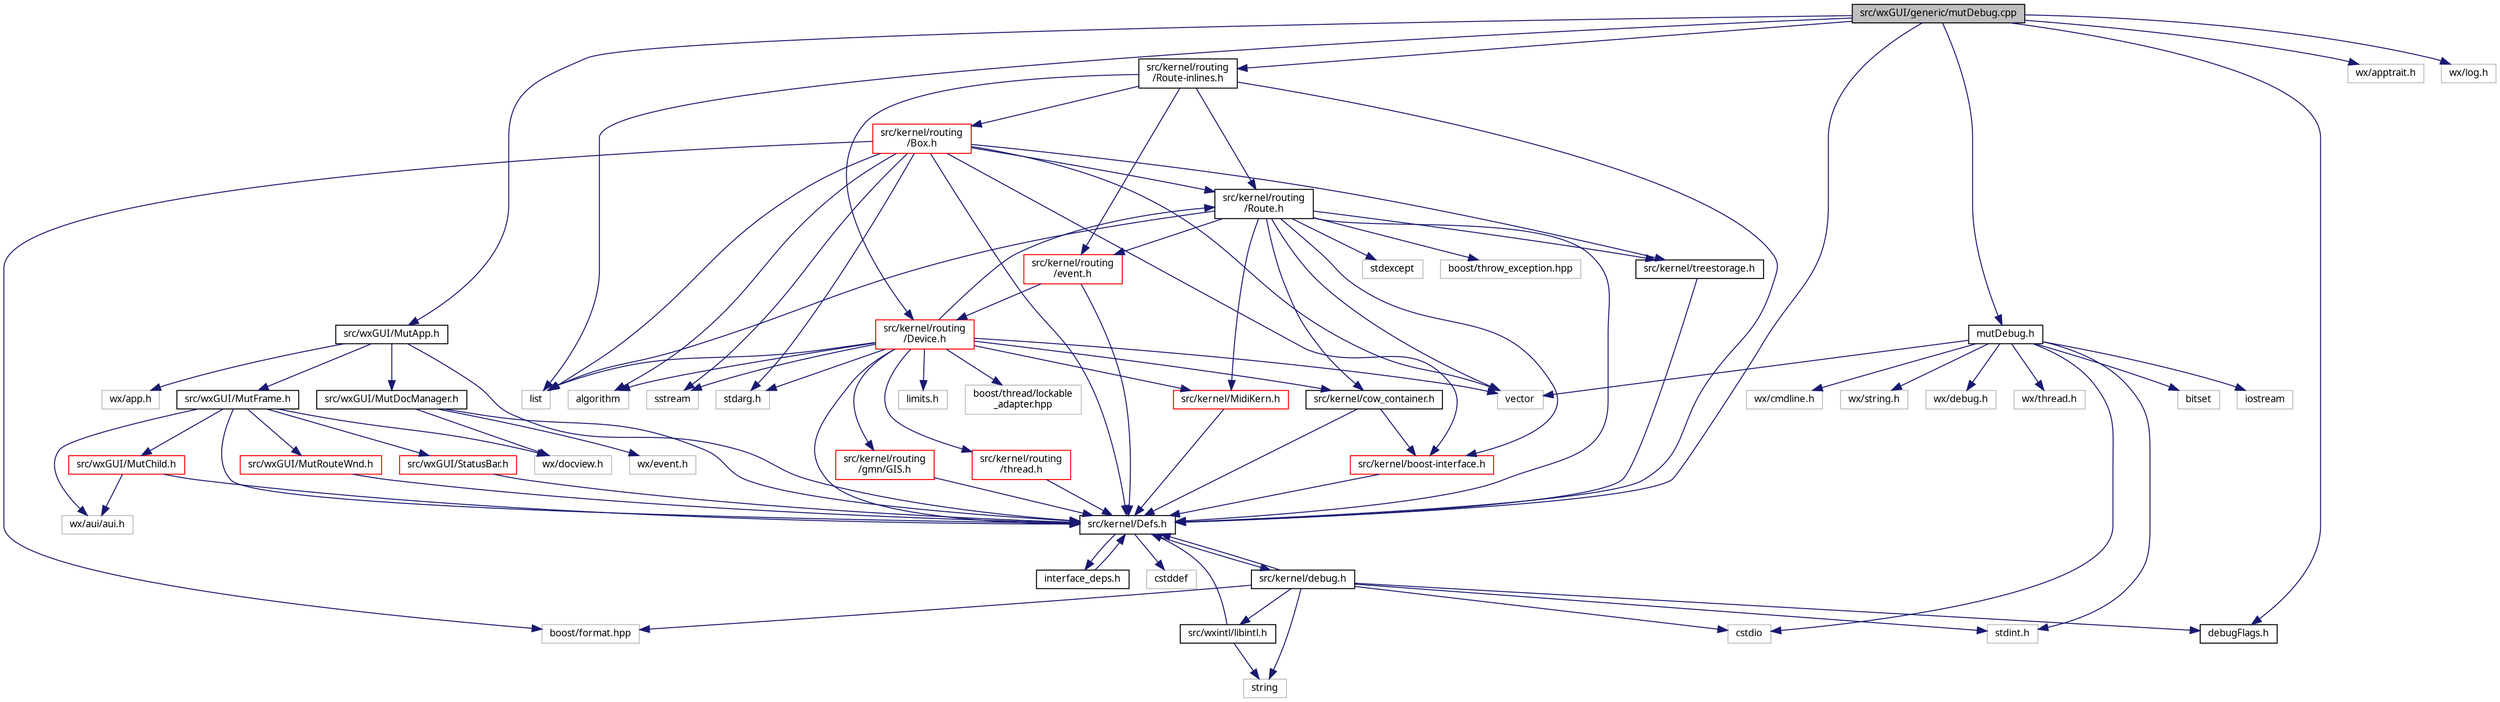 digraph "src/wxGUI/generic/mutDebug.cpp"
{
  edge [fontname="Sans",fontsize="10",labelfontname="Sans",labelfontsize="10"];
  node [fontname="Sans",fontsize="10",shape=record];
  Node0 [label="src/wxGUI/generic/mutDebug.cpp",height=0.2,width=0.4,color="black", fillcolor="grey75", style="filled", fontcolor="black"];
  Node0 -> Node1 [color="midnightblue",fontsize="10",style="solid",fontname="Sans"];
  Node1 [label="src/kernel/Defs.h",height=0.2,width=0.4,color="black", fillcolor="white", style="filled",URL="$d1/d73/Defs_8h.html",tooltip="Common definitions. "];
  Node1 -> Node2 [color="midnightblue",fontsize="10",style="solid",fontname="Sans"];
  Node2 [label="interface_deps.h",height=0.2,width=0.4,color="black", fillcolor="white", style="filled",URL="$de/ddd/interface__deps_8h.html"];
  Node2 -> Node1 [color="midnightblue",fontsize="10",style="solid",fontname="Sans"];
  Node1 -> Node3 [color="midnightblue",fontsize="10",style="solid",fontname="Sans"];
  Node3 [label="cstddef",height=0.2,width=0.4,color="grey75", fillcolor="white", style="filled"];
  Node1 -> Node4 [color="midnightblue",fontsize="10",style="solid",fontname="Sans"];
  Node4 [label="src/kernel/debug.h",height=0.2,width=0.4,color="black", fillcolor="white", style="filled",URL="$db/d16/debug_8h.html"];
  Node4 -> Node1 [color="midnightblue",fontsize="10",style="solid",fontname="Sans"];
  Node4 -> Node5 [color="midnightblue",fontsize="10",style="solid",fontname="Sans"];
  Node5 [label="src/wxintl/libintl.h",height=0.2,width=0.4,color="black", fillcolor="white", style="filled",URL="$d4/d64/libintl_8h.html"];
  Node5 -> Node1 [color="midnightblue",fontsize="10",style="solid",fontname="Sans"];
  Node5 -> Node6 [color="midnightblue",fontsize="10",style="solid",fontname="Sans"];
  Node6 [label="string",height=0.2,width=0.4,color="grey75", fillcolor="white", style="filled"];
  Node4 -> Node6 [color="midnightblue",fontsize="10",style="solid",fontname="Sans"];
  Node4 -> Node7 [color="midnightblue",fontsize="10",style="solid",fontname="Sans"];
  Node7 [label="cstdio",height=0.2,width=0.4,color="grey75", fillcolor="white", style="filled"];
  Node4 -> Node8 [color="midnightblue",fontsize="10",style="solid",fontname="Sans"];
  Node8 [label="boost/format.hpp",height=0.2,width=0.4,color="grey75", fillcolor="white", style="filled"];
  Node4 -> Node9 [color="midnightblue",fontsize="10",style="solid",fontname="Sans"];
  Node9 [label="stdint.h",height=0.2,width=0.4,color="grey75", fillcolor="white", style="filled"];
  Node4 -> Node10 [color="midnightblue",fontsize="10",style="solid",fontname="Sans"];
  Node10 [label="debugFlags.h",height=0.2,width=0.4,color="black", fillcolor="white", style="filled",URL="$d4/dab/debugFlags_8h.html",tooltip="Debug flags for mutabor debug mode. "];
  Node0 -> Node11 [color="midnightblue",fontsize="10",style="solid",fontname="Sans"];
  Node11 [label="src/wxGUI/MutApp.h",height=0.2,width=0.4,color="black", fillcolor="white", style="filled",URL="$db/dc1/MutApp_8h.html"];
  Node11 -> Node1 [color="midnightblue",fontsize="10",style="solid",fontname="Sans"];
  Node11 -> Node12 [color="midnightblue",fontsize="10",style="solid",fontname="Sans"];
  Node12 [label="src/wxGUI/MutFrame.h",height=0.2,width=0.4,color="black", fillcolor="white", style="filled",URL="$dd/db5/MutFrame_8h.html"];
  Node12 -> Node1 [color="midnightblue",fontsize="10",style="solid",fontname="Sans"];
  Node12 -> Node13 [color="midnightblue",fontsize="10",style="solid",fontname="Sans"];
  Node13 [label="src/wxGUI/MutChild.h",height=0.2,width=0.4,color="red", fillcolor="white", style="filled",URL="$d2/df9/MutChild_8h.html",tooltip="Mutabor Mutabor Child Frame management. "];
  Node13 -> Node1 [color="midnightblue",fontsize="10",style="solid",fontname="Sans"];
  Node13 -> Node71 [color="midnightblue",fontsize="10",style="solid",fontname="Sans"];
  Node71 [label="wx/aui/aui.h",height=0.2,width=0.4,color="grey75", fillcolor="white", style="filled"];
  Node12 -> Node72 [color="midnightblue",fontsize="10",style="solid",fontname="Sans"];
  Node72 [label="src/wxGUI/MutRouteWnd.h",height=0.2,width=0.4,color="red", fillcolor="white", style="filled",URL="$d3/dd7/MutRouteWnd_8h.html"];
  Node72 -> Node1 [color="midnightblue",fontsize="10",style="solid",fontname="Sans"];
  Node12 -> Node118 [color="midnightblue",fontsize="10",style="solid",fontname="Sans"];
  Node118 [label="src/wxGUI/StatusBar.h",height=0.2,width=0.4,color="red", fillcolor="white", style="filled",URL="$d9/d6e/StatusBar_8h.html"];
  Node118 -> Node1 [color="midnightblue",fontsize="10",style="solid",fontname="Sans"];
  Node12 -> Node71 [color="midnightblue",fontsize="10",style="solid",fontname="Sans"];
  Node12 -> Node106 [color="midnightblue",fontsize="10",style="solid",fontname="Sans"];
  Node106 [label="wx/docview.h",height=0.2,width=0.4,color="grey75", fillcolor="white", style="filled"];
  Node11 -> Node124 [color="midnightblue",fontsize="10",style="solid",fontname="Sans"];
  Node124 [label="src/wxGUI/MutDocManager.h",height=0.2,width=0.4,color="black", fillcolor="white", style="filled",URL="$df/d7f/MutDocManager_8h.html"];
  Node124 -> Node1 [color="midnightblue",fontsize="10",style="solid",fontname="Sans"];
  Node124 -> Node106 [color="midnightblue",fontsize="10",style="solid",fontname="Sans"];
  Node124 -> Node125 [color="midnightblue",fontsize="10",style="solid",fontname="Sans"];
  Node125 [label="wx/event.h",height=0.2,width=0.4,color="grey75", fillcolor="white", style="filled"];
  Node11 -> Node126 [color="midnightblue",fontsize="10",style="solid",fontname="Sans"];
  Node126 [label="wx/app.h",height=0.2,width=0.4,color="grey75", fillcolor="white", style="filled"];
  Node0 -> Node127 [color="midnightblue",fontsize="10",style="solid",fontname="Sans"];
  Node127 [label="wx/apptrait.h",height=0.2,width=0.4,color="grey75", fillcolor="white", style="filled"];
  Node0 -> Node128 [color="midnightblue",fontsize="10",style="solid",fontname="Sans"];
  Node128 [label="wx/log.h",height=0.2,width=0.4,color="grey75", fillcolor="white", style="filled"];
  Node0 -> Node24 [color="midnightblue",fontsize="10",style="solid",fontname="Sans"];
  Node24 [label="mutDebug.h",height=0.2,width=0.4,color="black", fillcolor="white", style="filled",URL="$de/de1/mutDebug_8h.html",tooltip="Main debugging functions. "];
  Node24 -> Node25 [color="midnightblue",fontsize="10",style="solid",fontname="Sans"];
  Node25 [label="bitset",height=0.2,width=0.4,color="grey75", fillcolor="white", style="filled"];
  Node24 -> Node19 [color="midnightblue",fontsize="10",style="solid",fontname="Sans"];
  Node19 [label="iostream",height=0.2,width=0.4,color="grey75", fillcolor="white", style="filled"];
  Node24 -> Node7 [color="midnightblue",fontsize="10",style="solid",fontname="Sans"];
  Node24 -> Node26 [color="midnightblue",fontsize="10",style="solid",fontname="Sans"];
  Node26 [label="vector",height=0.2,width=0.4,color="grey75", fillcolor="white", style="filled"];
  Node24 -> Node9 [color="midnightblue",fontsize="10",style="solid",fontname="Sans"];
  Node24 -> Node27 [color="midnightblue",fontsize="10",style="solid",fontname="Sans"];
  Node27 [label="wx/cmdline.h",height=0.2,width=0.4,color="grey75", fillcolor="white", style="filled"];
  Node24 -> Node28 [color="midnightblue",fontsize="10",style="solid",fontname="Sans"];
  Node28 [label="wx/string.h",height=0.2,width=0.4,color="grey75", fillcolor="white", style="filled"];
  Node24 -> Node29 [color="midnightblue",fontsize="10",style="solid",fontname="Sans"];
  Node29 [label="wx/debug.h",height=0.2,width=0.4,color="grey75", fillcolor="white", style="filled"];
  Node24 -> Node30 [color="midnightblue",fontsize="10",style="solid",fontname="Sans"];
  Node30 [label="wx/thread.h",height=0.2,width=0.4,color="grey75", fillcolor="white", style="filled"];
  Node0 -> Node21 [color="midnightblue",fontsize="10",style="solid",fontname="Sans"];
  Node21 [label="list",height=0.2,width=0.4,color="grey75", fillcolor="white", style="filled"];
  Node0 -> Node129 [color="midnightblue",fontsize="10",style="solid",fontname="Sans"];
  Node129 [label="src/kernel/routing\l/Route-inlines.h",height=0.2,width=0.4,color="black", fillcolor="white", style="filled",URL="$d2/d2c/Route-inlines_8h.html"];
  Node129 -> Node1 [color="midnightblue",fontsize="10",style="solid",fontname="Sans"];
  Node129 -> Node37 [color="midnightblue",fontsize="10",style="solid",fontname="Sans"];
  Node37 [label="src/kernel/routing\l/Route.h",height=0.2,width=0.4,color="black", fillcolor="white", style="filled",URL="$d1/d65/Route_8h.html",tooltip="Routing. "];
  Node37 -> Node1 [color="midnightblue",fontsize="10",style="solid",fontname="Sans"];
  Node37 -> Node38 [color="midnightblue",fontsize="10",style="solid",fontname="Sans"];
  Node38 [label="src/kernel/cow_container.h",height=0.2,width=0.4,color="black", fillcolor="white", style="filled",URL="$da/d28/cow__container_8h.html",tooltip="Copy on write container. "];
  Node38 -> Node1 [color="midnightblue",fontsize="10",style="solid",fontname="Sans"];
  Node38 -> Node34 [color="midnightblue",fontsize="10",style="solid",fontname="Sans"];
  Node34 [label="src/kernel/boost-interface.h",height=0.2,width=0.4,color="red", fillcolor="white", style="filled",URL="$d1/da4/boost-interface_8h.html",tooltip="Interface to the boost library. "];
  Node34 -> Node1 [color="midnightblue",fontsize="10",style="solid",fontname="Sans"];
  Node37 -> Node39 [color="midnightblue",fontsize="10",style="solid",fontname="Sans"];
  Node39 [label="src/kernel/MidiKern.h",height=0.2,width=0.4,color="red", fillcolor="white", style="filled",URL="$da/dfd/MidiKern_8h.html"];
  Node39 -> Node1 [color="midnightblue",fontsize="10",style="solid",fontname="Sans"];
  Node37 -> Node33 [color="midnightblue",fontsize="10",style="solid",fontname="Sans"];
  Node33 [label="src/kernel/treestorage.h",height=0.2,width=0.4,color="black", fillcolor="white", style="filled",URL="$db/dbe/treestorage_8h.html",tooltip="abstract class for tree like storage "];
  Node33 -> Node1 [color="midnightblue",fontsize="10",style="solid",fontname="Sans"];
  Node37 -> Node34 [color="midnightblue",fontsize="10",style="solid",fontname="Sans"];
  Node37 -> Node21 [color="midnightblue",fontsize="10",style="solid",fontname="Sans"];
  Node37 -> Node26 [color="midnightblue",fontsize="10",style="solid",fontname="Sans"];
  Node37 -> Node41 [color="midnightblue",fontsize="10",style="solid",fontname="Sans"];
  Node41 [label="stdexcept",height=0.2,width=0.4,color="grey75", fillcolor="white", style="filled"];
  Node37 -> Node42 [color="midnightblue",fontsize="10",style="solid",fontname="Sans"];
  Node42 [label="boost/throw_exception.hpp",height=0.2,width=0.4,color="grey75", fillcolor="white", style="filled"];
  Node37 -> Node43 [color="midnightblue",fontsize="10",style="solid",fontname="Sans"];
  Node43 [label="src/kernel/routing\l/event.h",height=0.2,width=0.4,color="red", fillcolor="white", style="filled",URL="$dd/d20/event_8h.html"];
  Node43 -> Node1 [color="midnightblue",fontsize="10",style="solid",fontname="Sans"];
  Node43 -> Node44 [color="midnightblue",fontsize="10",style="solid",fontname="Sans"];
  Node44 [label="src/kernel/routing\l/Device.h",height=0.2,width=0.4,color="red", fillcolor="white", style="filled",URL="$de/d05/Device_8h.html",tooltip="Routing. "];
  Node44 -> Node1 [color="midnightblue",fontsize="10",style="solid",fontname="Sans"];
  Node44 -> Node38 [color="midnightblue",fontsize="10",style="solid",fontname="Sans"];
  Node44 -> Node45 [color="midnightblue",fontsize="10",style="solid",fontname="Sans"];
  Node45 [label="src/kernel/routing\l/gmn/GIS.h",height=0.2,width=0.4,color="red", fillcolor="white", style="filled",URL="$dd/d4d/GIS_8h.html"];
  Node45 -> Node1 [color="midnightblue",fontsize="10",style="solid",fontname="Sans"];
  Node44 -> Node37 [color="midnightblue",fontsize="10",style="solid",fontname="Sans"];
  Node44 -> Node49 [color="midnightblue",fontsize="10",style="solid",fontname="Sans"];
  Node49 [label="src/kernel/routing\l/thread.h",height=0.2,width=0.4,color="red", fillcolor="white", style="filled",URL="$db/dd5/thread_8h.html"];
  Node49 -> Node1 [color="midnightblue",fontsize="10",style="solid",fontname="Sans"];
  Node44 -> Node52 [color="midnightblue",fontsize="10",style="solid",fontname="Sans"];
  Node52 [label="boost/thread/lockable\l_adapter.hpp",height=0.2,width=0.4,color="grey75", fillcolor="white", style="filled"];
  Node44 -> Node39 [color="midnightblue",fontsize="10",style="solid",fontname="Sans"];
  Node44 -> Node26 [color="midnightblue",fontsize="10",style="solid",fontname="Sans"];
  Node44 -> Node21 [color="midnightblue",fontsize="10",style="solid",fontname="Sans"];
  Node44 -> Node53 [color="midnightblue",fontsize="10",style="solid",fontname="Sans"];
  Node53 [label="limits.h",height=0.2,width=0.4,color="grey75", fillcolor="white", style="filled"];
  Node44 -> Node54 [color="midnightblue",fontsize="10",style="solid",fontname="Sans"];
  Node54 [label="algorithm",height=0.2,width=0.4,color="grey75", fillcolor="white", style="filled"];
  Node44 -> Node55 [color="midnightblue",fontsize="10",style="solid",fontname="Sans"];
  Node55 [label="sstream",height=0.2,width=0.4,color="grey75", fillcolor="white", style="filled"];
  Node44 -> Node56 [color="midnightblue",fontsize="10",style="solid",fontname="Sans"];
  Node56 [label="stdarg.h",height=0.2,width=0.4,color="grey75", fillcolor="white", style="filled"];
  Node129 -> Node44 [color="midnightblue",fontsize="10",style="solid",fontname="Sans"];
  Node129 -> Node32 [color="midnightblue",fontsize="10",style="solid",fontname="Sans"];
  Node32 [label="src/kernel/routing\l/Box.h",height=0.2,width=0.4,color="red", fillcolor="white", style="filled",URL="$de/d0f/Box_8h.html",tooltip="Mutabor Box for C++. "];
  Node32 -> Node1 [color="midnightblue",fontsize="10",style="solid",fontname="Sans"];
  Node32 -> Node33 [color="midnightblue",fontsize="10",style="solid",fontname="Sans"];
  Node32 -> Node34 [color="midnightblue",fontsize="10",style="solid",fontname="Sans"];
  Node32 -> Node37 [color="midnightblue",fontsize="10",style="solid",fontname="Sans"];
  Node32 -> Node26 [color="midnightblue",fontsize="10",style="solid",fontname="Sans"];
  Node32 -> Node21 [color="midnightblue",fontsize="10",style="solid",fontname="Sans"];
  Node32 -> Node54 [color="midnightblue",fontsize="10",style="solid",fontname="Sans"];
  Node32 -> Node55 [color="midnightblue",fontsize="10",style="solid",fontname="Sans"];
  Node32 -> Node56 [color="midnightblue",fontsize="10",style="solid",fontname="Sans"];
  Node32 -> Node8 [color="midnightblue",fontsize="10",style="solid",fontname="Sans"];
  Node129 -> Node43 [color="midnightblue",fontsize="10",style="solid",fontname="Sans"];
  Node0 -> Node10 [color="midnightblue",fontsize="10",style="solid",fontname="Sans"];
}
